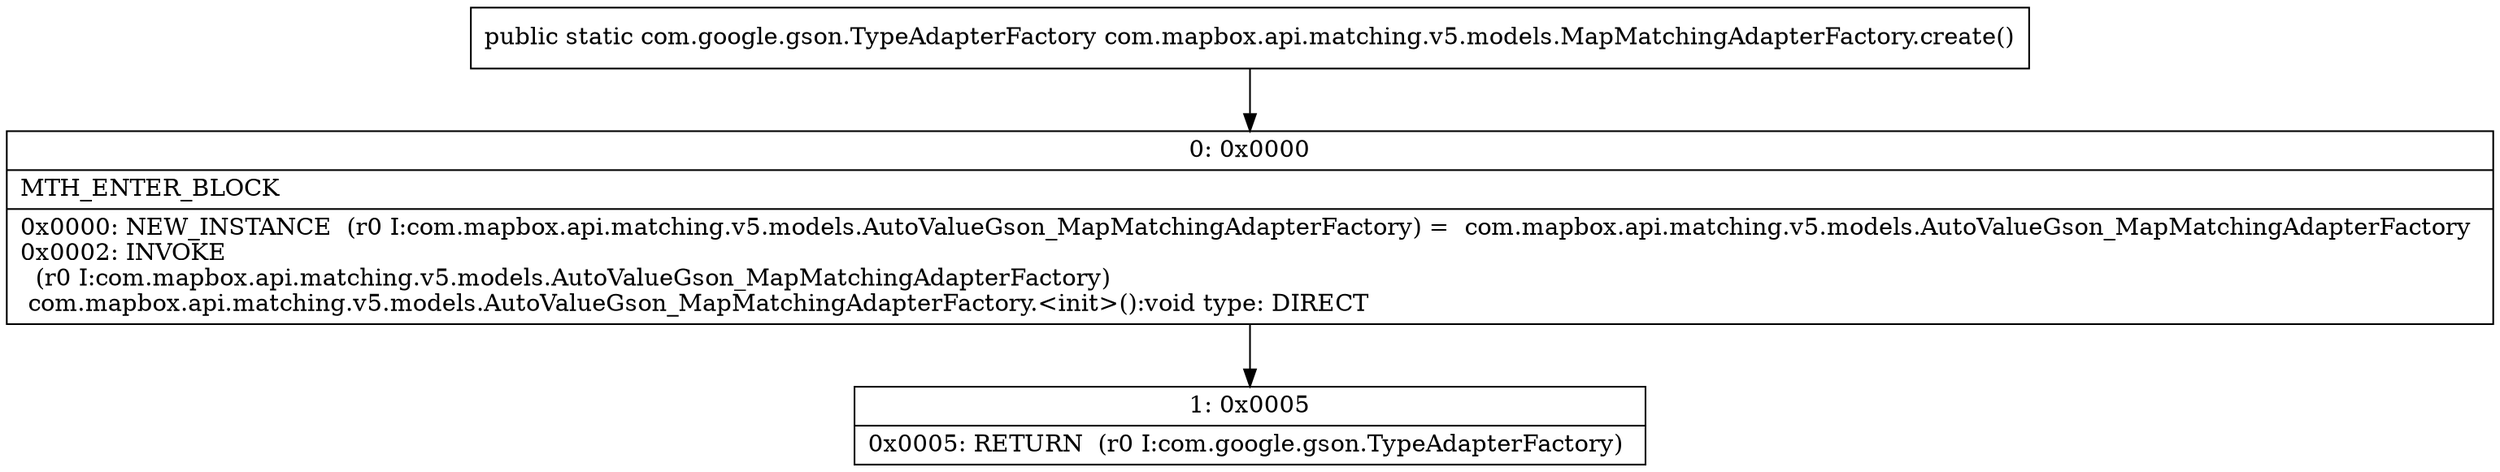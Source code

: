 digraph "CFG forcom.mapbox.api.matching.v5.models.MapMatchingAdapterFactory.create()Lcom\/google\/gson\/TypeAdapterFactory;" {
Node_0 [shape=record,label="{0\:\ 0x0000|MTH_ENTER_BLOCK\l|0x0000: NEW_INSTANCE  (r0 I:com.mapbox.api.matching.v5.models.AutoValueGson_MapMatchingAdapterFactory) =  com.mapbox.api.matching.v5.models.AutoValueGson_MapMatchingAdapterFactory \l0x0002: INVOKE  \l  (r0 I:com.mapbox.api.matching.v5.models.AutoValueGson_MapMatchingAdapterFactory)\l com.mapbox.api.matching.v5.models.AutoValueGson_MapMatchingAdapterFactory.\<init\>():void type: DIRECT \l}"];
Node_1 [shape=record,label="{1\:\ 0x0005|0x0005: RETURN  (r0 I:com.google.gson.TypeAdapterFactory) \l}"];
MethodNode[shape=record,label="{public static com.google.gson.TypeAdapterFactory com.mapbox.api.matching.v5.models.MapMatchingAdapterFactory.create() }"];
MethodNode -> Node_0;
Node_0 -> Node_1;
}

